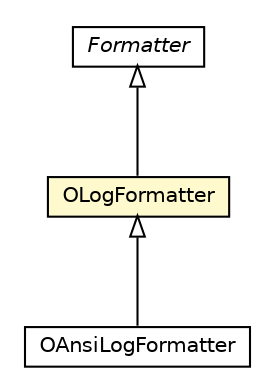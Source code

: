 #!/usr/local/bin/dot
#
# Class diagram 
# Generated by UMLGraph version R5_6-24-gf6e263 (http://www.umlgraph.org/)
#

digraph G {
	edge [fontname="Helvetica",fontsize=10,labelfontname="Helvetica",labelfontsize=10];
	node [fontname="Helvetica",fontsize=10,shape=plaintext];
	nodesep=0.25;
	ranksep=0.5;
	// com.orientechnologies.common.log.OAnsiLogFormatter
	c2335159 [label=<<table title="com.orientechnologies.common.log.OAnsiLogFormatter" border="0" cellborder="1" cellspacing="0" cellpadding="2" port="p" href="./OAnsiLogFormatter.html">
		<tr><td><table border="0" cellspacing="0" cellpadding="1">
<tr><td align="center" balign="center"> OAnsiLogFormatter </td></tr>
		</table></td></tr>
		</table>>, URL="./OAnsiLogFormatter.html", fontname="Helvetica", fontcolor="black", fontsize=10.0];
	// com.orientechnologies.common.log.OLogFormatter
	c2335160 [label=<<table title="com.orientechnologies.common.log.OLogFormatter" border="0" cellborder="1" cellspacing="0" cellpadding="2" port="p" bgcolor="lemonChiffon" href="./OLogFormatter.html">
		<tr><td><table border="0" cellspacing="0" cellpadding="1">
<tr><td align="center" balign="center"> OLogFormatter </td></tr>
		</table></td></tr>
		</table>>, URL="./OLogFormatter.html", fontname="Helvetica", fontcolor="black", fontsize=10.0];
	//com.orientechnologies.common.log.OAnsiLogFormatter extends com.orientechnologies.common.log.OLogFormatter
	c2335160:p -> c2335159:p [dir=back,arrowtail=empty];
	//com.orientechnologies.common.log.OLogFormatter extends java.util.logging.Formatter
	c2337022:p -> c2335160:p [dir=back,arrowtail=empty];
	// java.util.logging.Formatter
	c2337022 [label=<<table title="java.util.logging.Formatter" border="0" cellborder="1" cellspacing="0" cellpadding="2" port="p" href="http://java.sun.com/j2se/1.4.2/docs/api/java/util/logging/Formatter.html">
		<tr><td><table border="0" cellspacing="0" cellpadding="1">
<tr><td align="center" balign="center"><font face="Helvetica-Oblique"> Formatter </font></td></tr>
		</table></td></tr>
		</table>>, URL="http://java.sun.com/j2se/1.4.2/docs/api/java/util/logging/Formatter.html", fontname="Helvetica", fontcolor="black", fontsize=10.0];
}

